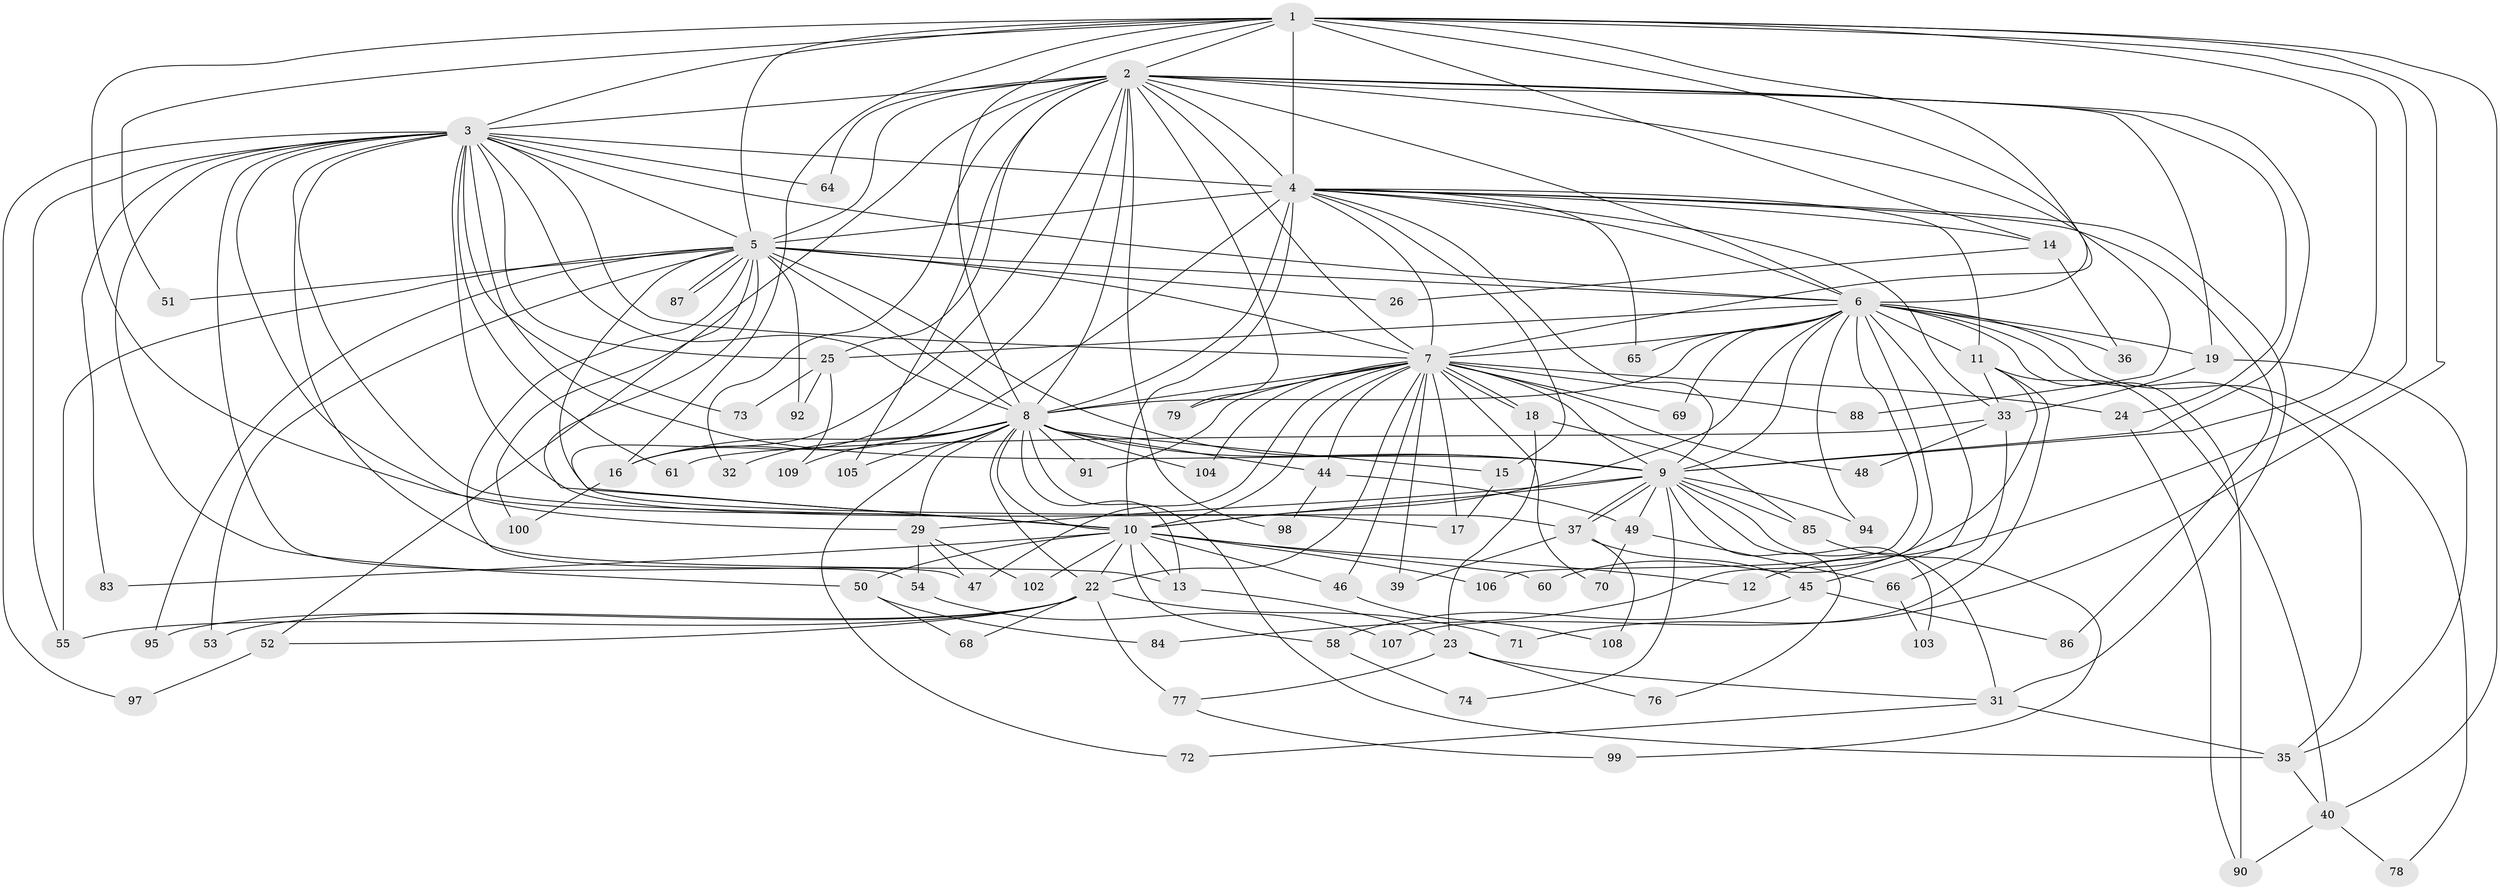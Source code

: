 // original degree distribution, {14: 0.00909090909090909, 20: 0.02727272727272727, 22: 0.01818181818181818, 19: 0.00909090909090909, 27: 0.00909090909090909, 26: 0.00909090909090909, 21: 0.00909090909090909, 6: 0.045454545454545456, 2: 0.5636363636363636, 4: 0.1, 3: 0.15454545454545454, 10: 0.00909090909090909, 5: 0.03636363636363636}
// Generated by graph-tools (version 1.1) at 2025/41/03/06/25 10:41:44]
// undirected, 85 vertices, 211 edges
graph export_dot {
graph [start="1"]
  node [color=gray90,style=filled];
  1 [super="+27"];
  2 [super="+20"];
  3 [super="+81"];
  4 [super="+75"];
  5 [super="+42"];
  6 [super="+28"];
  7 [super="+110"];
  8 [super="+62"];
  9 [super="+41"];
  10 [super="+30"];
  11;
  12;
  13 [super="+63"];
  14;
  15;
  16 [super="+21"];
  17 [super="+38"];
  18;
  19;
  22 [super="+34"];
  23 [super="+57"];
  24 [super="+93"];
  25 [super="+101"];
  26;
  29 [super="+82"];
  31 [super="+96"];
  32;
  33 [super="+56"];
  35 [super="+43"];
  36;
  37 [super="+59"];
  39;
  40 [super="+80"];
  44;
  45;
  46;
  47 [super="+67"];
  48;
  49;
  50;
  51;
  52;
  53;
  54;
  55 [super="+89"];
  58;
  60;
  61;
  64;
  65;
  66;
  68;
  69;
  70;
  71;
  72;
  73;
  74;
  76;
  77;
  78;
  79;
  83;
  84;
  85;
  86;
  87;
  88;
  90;
  91;
  92;
  94;
  95;
  97;
  98;
  99;
  100;
  102;
  103;
  104;
  105;
  106;
  107;
  108;
  109;
  1 -- 2;
  1 -- 3;
  1 -- 4;
  1 -- 5;
  1 -- 6;
  1 -- 7;
  1 -- 8;
  1 -- 9;
  1 -- 10;
  1 -- 12;
  1 -- 14;
  1 -- 71;
  1 -- 40;
  1 -- 16;
  1 -- 51;
  2 -- 3;
  2 -- 4;
  2 -- 5;
  2 -- 6;
  2 -- 7;
  2 -- 8;
  2 -- 9;
  2 -- 10;
  2 -- 19;
  2 -- 24;
  2 -- 25;
  2 -- 32;
  2 -- 52;
  2 -- 64;
  2 -- 79;
  2 -- 88;
  2 -- 98;
  2 -- 105;
  2 -- 16;
  3 -- 4 [weight=2];
  3 -- 5;
  3 -- 6;
  3 -- 7;
  3 -- 8;
  3 -- 9;
  3 -- 10;
  3 -- 17;
  3 -- 25;
  3 -- 50;
  3 -- 55;
  3 -- 61;
  3 -- 64;
  3 -- 73;
  3 -- 83;
  3 -- 97;
  3 -- 47;
  3 -- 29;
  3 -- 13;
  4 -- 5;
  4 -- 6;
  4 -- 7;
  4 -- 8 [weight=3];
  4 -- 9;
  4 -- 10 [weight=2];
  4 -- 11;
  4 -- 14;
  4 -- 15;
  4 -- 16 [weight=2];
  4 -- 31;
  4 -- 65;
  4 -- 86;
  4 -- 33;
  5 -- 6;
  5 -- 7;
  5 -- 8 [weight=2];
  5 -- 9;
  5 -- 10;
  5 -- 26;
  5 -- 51;
  5 -- 53;
  5 -- 55;
  5 -- 87;
  5 -- 87;
  5 -- 92;
  5 -- 95;
  5 -- 100;
  5 -- 54;
  5 -- 37;
  6 -- 7;
  6 -- 8;
  6 -- 9;
  6 -- 10 [weight=2];
  6 -- 11;
  6 -- 19;
  6 -- 36;
  6 -- 45;
  6 -- 84;
  6 -- 90;
  6 -- 94;
  6 -- 106;
  6 -- 65;
  6 -- 69;
  6 -- 78;
  6 -- 25;
  6 -- 35;
  7 -- 8 [weight=2];
  7 -- 9 [weight=2];
  7 -- 10;
  7 -- 17;
  7 -- 18;
  7 -- 18;
  7 -- 22;
  7 -- 24;
  7 -- 39;
  7 -- 44;
  7 -- 46;
  7 -- 47;
  7 -- 48;
  7 -- 69;
  7 -- 70;
  7 -- 79;
  7 -- 88;
  7 -- 91;
  7 -- 104;
  8 -- 9;
  8 -- 10;
  8 -- 13;
  8 -- 15;
  8 -- 16;
  8 -- 22;
  8 -- 29;
  8 -- 32;
  8 -- 35;
  8 -- 44;
  8 -- 72;
  8 -- 91;
  8 -- 104;
  8 -- 105;
  8 -- 109;
  9 -- 10;
  9 -- 29;
  9 -- 31;
  9 -- 37;
  9 -- 37;
  9 -- 49;
  9 -- 74;
  9 -- 76;
  9 -- 85;
  9 -- 94;
  9 -- 103;
  10 -- 12;
  10 -- 13;
  10 -- 46;
  10 -- 50;
  10 -- 58;
  10 -- 60;
  10 -- 83;
  10 -- 102;
  10 -- 106;
  10 -- 22;
  11 -- 33;
  11 -- 40;
  11 -- 60;
  11 -- 107;
  13 -- 23;
  14 -- 26;
  14 -- 36;
  15 -- 17;
  16 -- 100;
  18 -- 23;
  18 -- 85;
  19 -- 33;
  19 -- 35;
  22 -- 52;
  22 -- 53;
  22 -- 68;
  22 -- 71;
  22 -- 77;
  22 -- 95;
  22 -- 55;
  23 -- 77;
  23 -- 76;
  23 -- 31;
  24 -- 90;
  25 -- 73;
  25 -- 92;
  25 -- 109;
  29 -- 47;
  29 -- 54;
  29 -- 102;
  31 -- 72;
  31 -- 35;
  33 -- 48;
  33 -- 61;
  33 -- 66;
  35 -- 40;
  37 -- 39;
  37 -- 45;
  37 -- 108;
  40 -- 78;
  40 -- 90;
  44 -- 49;
  44 -- 98;
  45 -- 58;
  45 -- 86;
  46 -- 108;
  49 -- 66;
  49 -- 70;
  50 -- 68;
  50 -- 84;
  52 -- 97;
  54 -- 107;
  58 -- 74;
  66 -- 103;
  77 -- 99;
  85 -- 99;
}
